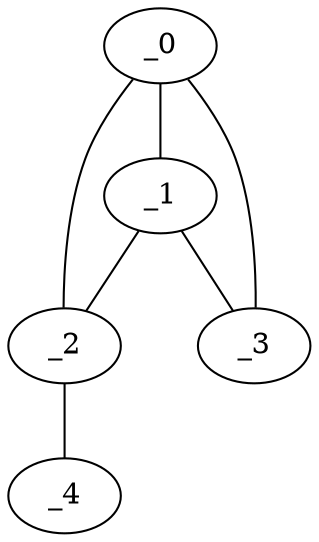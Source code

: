 graph NP1_0120 {
	_0	 [x="1.10196",
		y="2.54296"];
	_1	 [x="2.35453",
		y="0.609376"];
	_0 -- _1;
	_2	 [x="2.23",
		y="2.94"];
	_0 -- _2;
	_3	 [x="0.664543",
		y="0.587545"];
	_0 -- _3;
	_1 -- _2;
	_1 -- _3;
	_4	 [x="1.25683",
		y="0.396812"];
	_2 -- _4;
}

